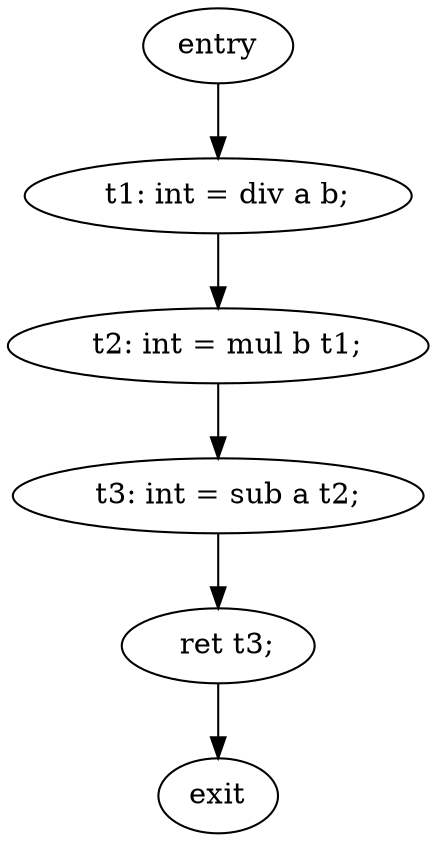 digraph {
  exit [label="exit"];
  0 [label="  t1: int = div a b;"];
  1 [label="  t2: int = mul b t1;"];
  entry [label="entry"];
  2 [label="  t3: int = sub a t2;"];
  3 [label="  ret t3;"];
  0 -> 1;
  1 -> 2;
  entry -> 0;
  2 -> 3;
  3 -> exit;
}
